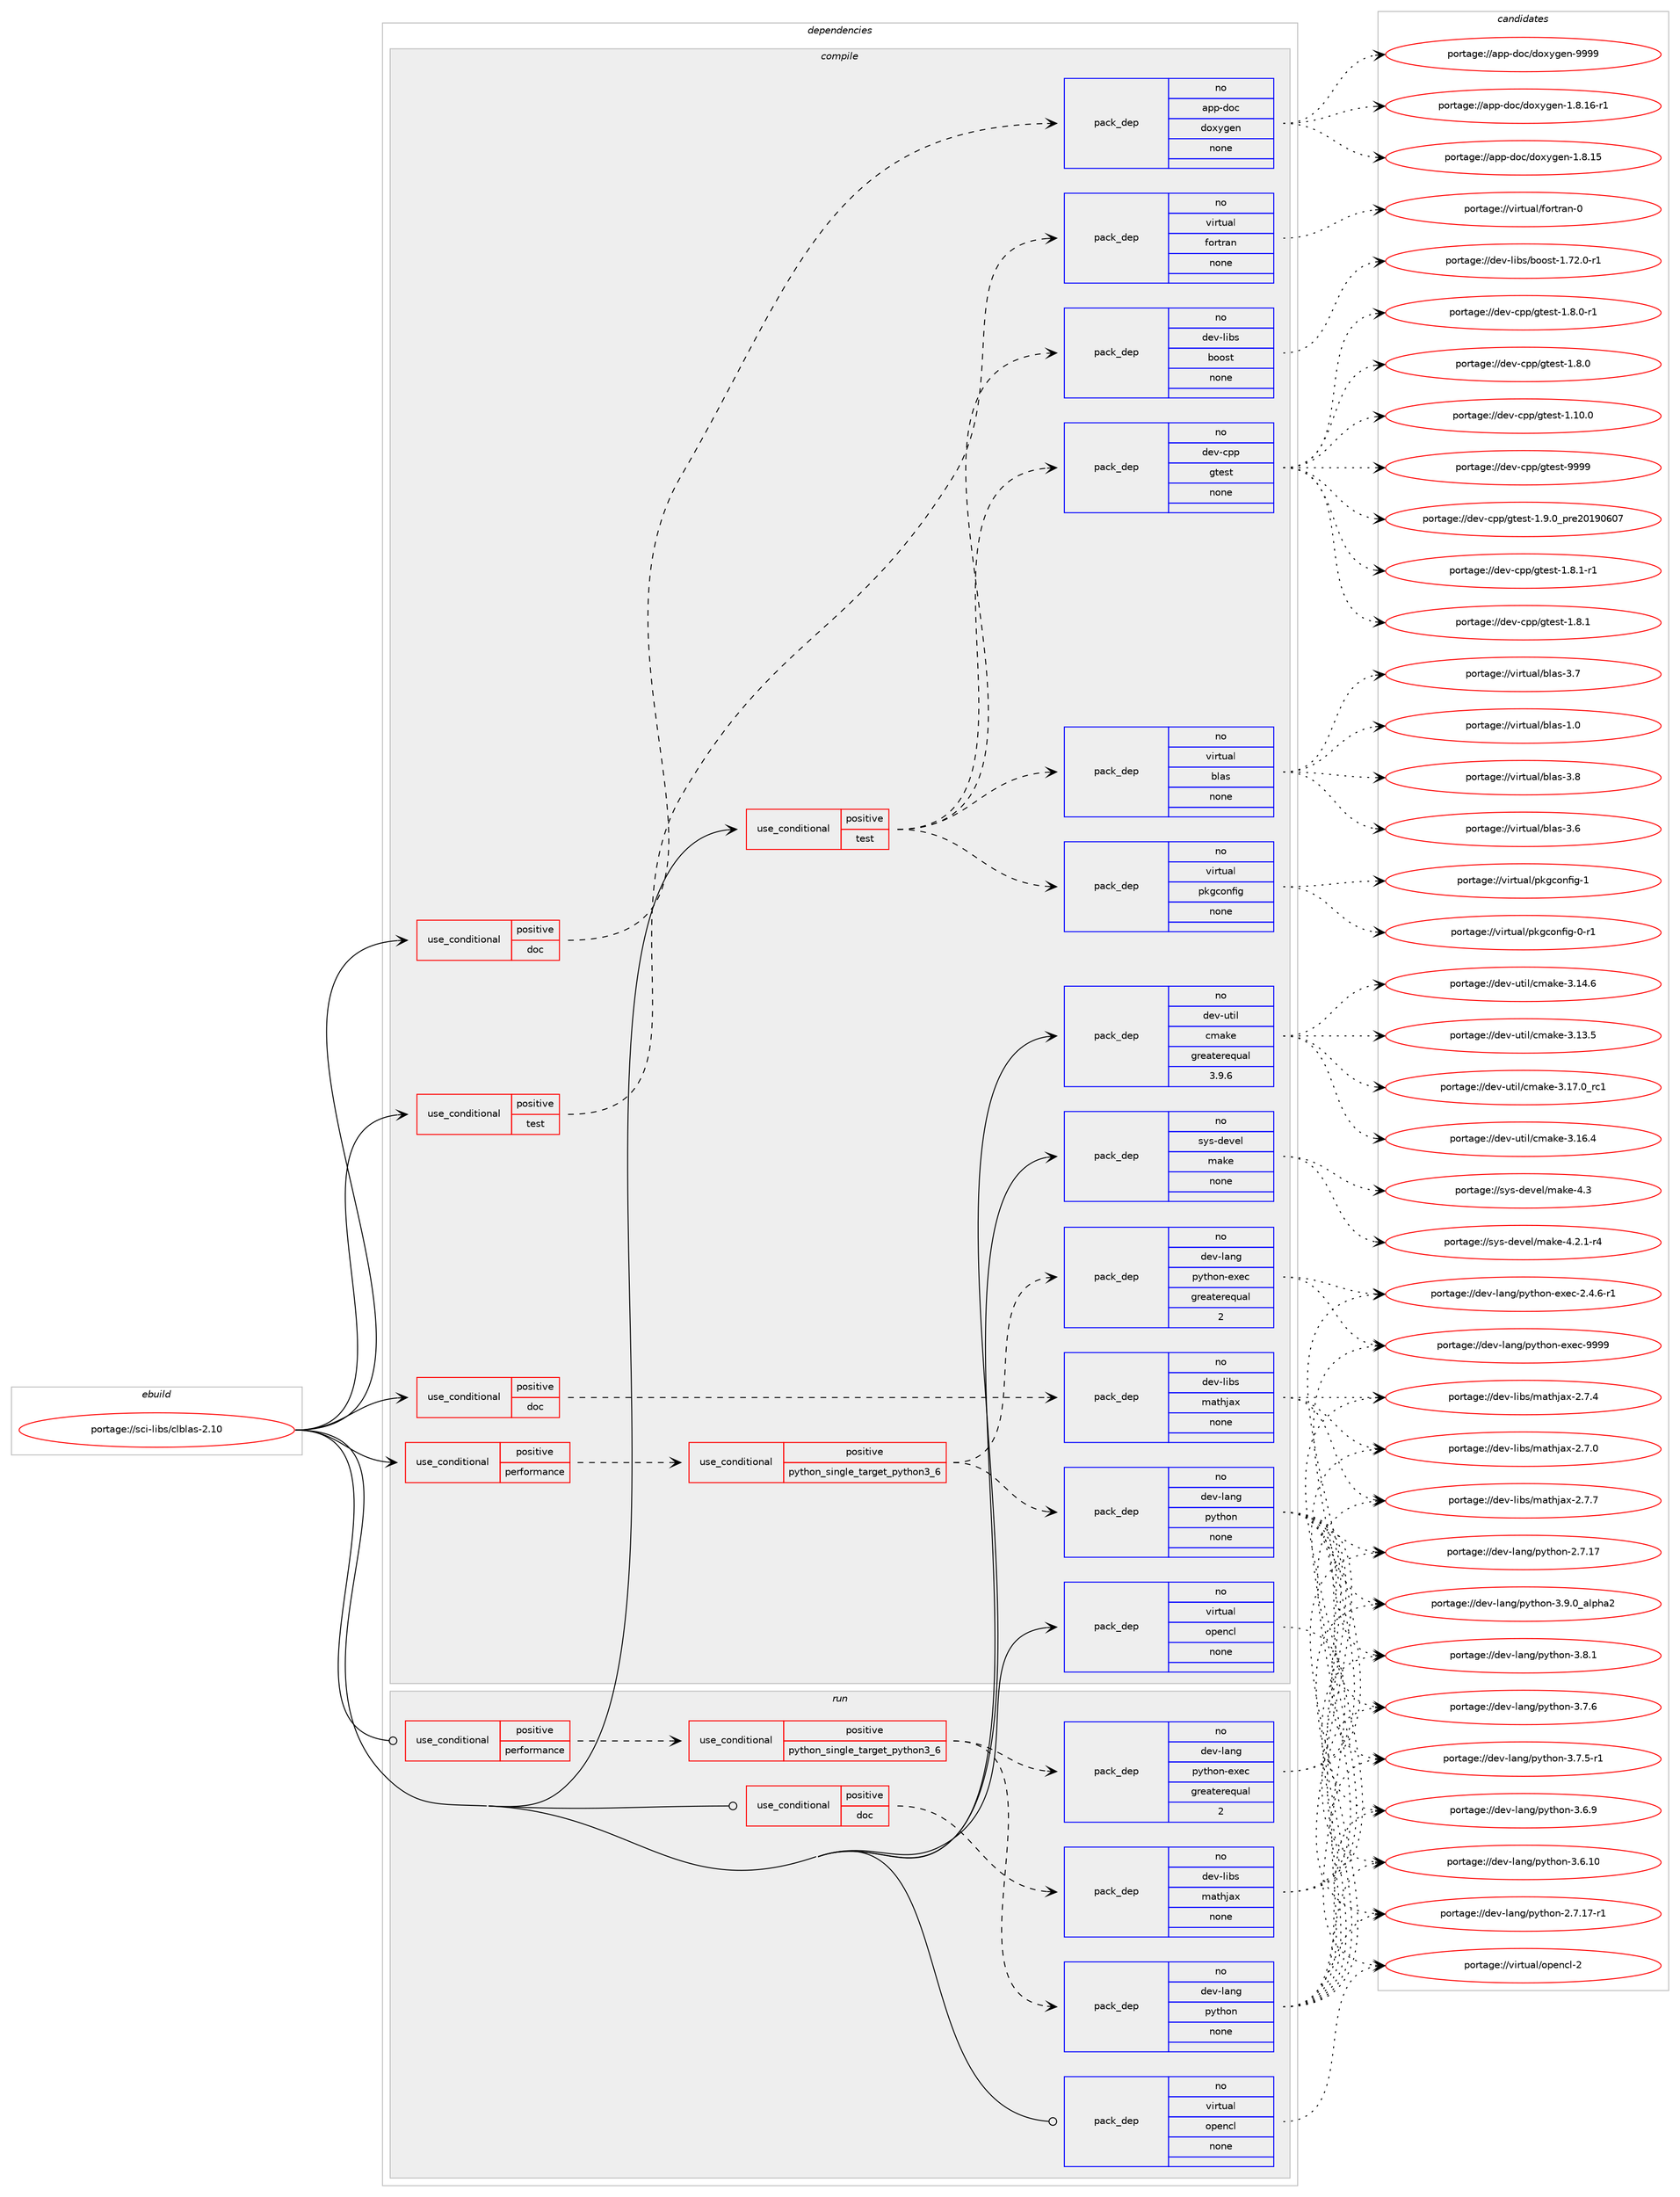 digraph prolog {

# *************
# Graph options
# *************

newrank=true;
concentrate=true;
compound=true;
graph [rankdir=LR,fontname=Helvetica,fontsize=10,ranksep=1.5];#, ranksep=2.5, nodesep=0.2];
edge  [arrowhead=vee];
node  [fontname=Helvetica,fontsize=10];

# **********
# The ebuild
# **********

subgraph cluster_leftcol {
color=gray;
rank=same;
label=<<i>ebuild</i>>;
id [label="portage://sci-libs/clblas-2.10", color=red, width=4, href="../sci-libs/clblas-2.10.svg"];
}

# ****************
# The dependencies
# ****************

subgraph cluster_midcol {
color=gray;
label=<<i>dependencies</i>>;
subgraph cluster_compile {
fillcolor="#eeeeee";
style=filled;
label=<<i>compile</i>>;
subgraph cond11638 {
dependency55170 [label=<<TABLE BORDER="0" CELLBORDER="1" CELLSPACING="0" CELLPADDING="4"><TR><TD ROWSPAN="3" CELLPADDING="10">use_conditional</TD></TR><TR><TD>positive</TD></TR><TR><TD>doc</TD></TR></TABLE>>, shape=none, color=red];
subgraph pack42354 {
dependency55171 [label=<<TABLE BORDER="0" CELLBORDER="1" CELLSPACING="0" CELLPADDING="4" WIDTH="220"><TR><TD ROWSPAN="6" CELLPADDING="30">pack_dep</TD></TR><TR><TD WIDTH="110">no</TD></TR><TR><TD>app-doc</TD></TR><TR><TD>doxygen</TD></TR><TR><TD>none</TD></TR><TR><TD></TD></TR></TABLE>>, shape=none, color=blue];
}
dependency55170:e -> dependency55171:w [weight=20,style="dashed",arrowhead="vee"];
}
id:e -> dependency55170:w [weight=20,style="solid",arrowhead="vee"];
subgraph cond11639 {
dependency55172 [label=<<TABLE BORDER="0" CELLBORDER="1" CELLSPACING="0" CELLPADDING="4"><TR><TD ROWSPAN="3" CELLPADDING="10">use_conditional</TD></TR><TR><TD>positive</TD></TR><TR><TD>doc</TD></TR></TABLE>>, shape=none, color=red];
subgraph pack42355 {
dependency55173 [label=<<TABLE BORDER="0" CELLBORDER="1" CELLSPACING="0" CELLPADDING="4" WIDTH="220"><TR><TD ROWSPAN="6" CELLPADDING="30">pack_dep</TD></TR><TR><TD WIDTH="110">no</TD></TR><TR><TD>dev-libs</TD></TR><TR><TD>mathjax</TD></TR><TR><TD>none</TD></TR><TR><TD></TD></TR></TABLE>>, shape=none, color=blue];
}
dependency55172:e -> dependency55173:w [weight=20,style="dashed",arrowhead="vee"];
}
id:e -> dependency55172:w [weight=20,style="solid",arrowhead="vee"];
subgraph cond11640 {
dependency55174 [label=<<TABLE BORDER="0" CELLBORDER="1" CELLSPACING="0" CELLPADDING="4"><TR><TD ROWSPAN="3" CELLPADDING="10">use_conditional</TD></TR><TR><TD>positive</TD></TR><TR><TD>performance</TD></TR></TABLE>>, shape=none, color=red];
subgraph cond11641 {
dependency55175 [label=<<TABLE BORDER="0" CELLBORDER="1" CELLSPACING="0" CELLPADDING="4"><TR><TD ROWSPAN="3" CELLPADDING="10">use_conditional</TD></TR><TR><TD>positive</TD></TR><TR><TD>python_single_target_python3_6</TD></TR></TABLE>>, shape=none, color=red];
subgraph pack42356 {
dependency55176 [label=<<TABLE BORDER="0" CELLBORDER="1" CELLSPACING="0" CELLPADDING="4" WIDTH="220"><TR><TD ROWSPAN="6" CELLPADDING="30">pack_dep</TD></TR><TR><TD WIDTH="110">no</TD></TR><TR><TD>dev-lang</TD></TR><TR><TD>python</TD></TR><TR><TD>none</TD></TR><TR><TD></TD></TR></TABLE>>, shape=none, color=blue];
}
dependency55175:e -> dependency55176:w [weight=20,style="dashed",arrowhead="vee"];
subgraph pack42357 {
dependency55177 [label=<<TABLE BORDER="0" CELLBORDER="1" CELLSPACING="0" CELLPADDING="4" WIDTH="220"><TR><TD ROWSPAN="6" CELLPADDING="30">pack_dep</TD></TR><TR><TD WIDTH="110">no</TD></TR><TR><TD>dev-lang</TD></TR><TR><TD>python-exec</TD></TR><TR><TD>greaterequal</TD></TR><TR><TD>2</TD></TR></TABLE>>, shape=none, color=blue];
}
dependency55175:e -> dependency55177:w [weight=20,style="dashed",arrowhead="vee"];
}
dependency55174:e -> dependency55175:w [weight=20,style="dashed",arrowhead="vee"];
}
id:e -> dependency55174:w [weight=20,style="solid",arrowhead="vee"];
subgraph cond11642 {
dependency55178 [label=<<TABLE BORDER="0" CELLBORDER="1" CELLSPACING="0" CELLPADDING="4"><TR><TD ROWSPAN="3" CELLPADDING="10">use_conditional</TD></TR><TR><TD>positive</TD></TR><TR><TD>test</TD></TR></TABLE>>, shape=none, color=red];
subgraph pack42358 {
dependency55179 [label=<<TABLE BORDER="0" CELLBORDER="1" CELLSPACING="0" CELLPADDING="4" WIDTH="220"><TR><TD ROWSPAN="6" CELLPADDING="30">pack_dep</TD></TR><TR><TD WIDTH="110">no</TD></TR><TR><TD>dev-cpp</TD></TR><TR><TD>gtest</TD></TR><TR><TD>none</TD></TR><TR><TD></TD></TR></TABLE>>, shape=none, color=blue];
}
dependency55178:e -> dependency55179:w [weight=20,style="dashed",arrowhead="vee"];
subgraph pack42359 {
dependency55180 [label=<<TABLE BORDER="0" CELLBORDER="1" CELLSPACING="0" CELLPADDING="4" WIDTH="220"><TR><TD ROWSPAN="6" CELLPADDING="30">pack_dep</TD></TR><TR><TD WIDTH="110">no</TD></TR><TR><TD>dev-libs</TD></TR><TR><TD>boost</TD></TR><TR><TD>none</TD></TR><TR><TD></TD></TR></TABLE>>, shape=none, color=blue];
}
dependency55178:e -> dependency55180:w [weight=20,style="dashed",arrowhead="vee"];
subgraph pack42360 {
dependency55181 [label=<<TABLE BORDER="0" CELLBORDER="1" CELLSPACING="0" CELLPADDING="4" WIDTH="220"><TR><TD ROWSPAN="6" CELLPADDING="30">pack_dep</TD></TR><TR><TD WIDTH="110">no</TD></TR><TR><TD>virtual</TD></TR><TR><TD>pkgconfig</TD></TR><TR><TD>none</TD></TR><TR><TD></TD></TR></TABLE>>, shape=none, color=blue];
}
dependency55178:e -> dependency55181:w [weight=20,style="dashed",arrowhead="vee"];
subgraph pack42361 {
dependency55182 [label=<<TABLE BORDER="0" CELLBORDER="1" CELLSPACING="0" CELLPADDING="4" WIDTH="220"><TR><TD ROWSPAN="6" CELLPADDING="30">pack_dep</TD></TR><TR><TD WIDTH="110">no</TD></TR><TR><TD>virtual</TD></TR><TR><TD>blas</TD></TR><TR><TD>none</TD></TR><TR><TD></TD></TR></TABLE>>, shape=none, color=blue];
}
dependency55178:e -> dependency55182:w [weight=20,style="dashed",arrowhead="vee"];
}
id:e -> dependency55178:w [weight=20,style="solid",arrowhead="vee"];
subgraph cond11643 {
dependency55183 [label=<<TABLE BORDER="0" CELLBORDER="1" CELLSPACING="0" CELLPADDING="4"><TR><TD ROWSPAN="3" CELLPADDING="10">use_conditional</TD></TR><TR><TD>positive</TD></TR><TR><TD>test</TD></TR></TABLE>>, shape=none, color=red];
subgraph pack42362 {
dependency55184 [label=<<TABLE BORDER="0" CELLBORDER="1" CELLSPACING="0" CELLPADDING="4" WIDTH="220"><TR><TD ROWSPAN="6" CELLPADDING="30">pack_dep</TD></TR><TR><TD WIDTH="110">no</TD></TR><TR><TD>virtual</TD></TR><TR><TD>fortran</TD></TR><TR><TD>none</TD></TR><TR><TD></TD></TR></TABLE>>, shape=none, color=blue];
}
dependency55183:e -> dependency55184:w [weight=20,style="dashed",arrowhead="vee"];
}
id:e -> dependency55183:w [weight=20,style="solid",arrowhead="vee"];
subgraph pack42363 {
dependency55185 [label=<<TABLE BORDER="0" CELLBORDER="1" CELLSPACING="0" CELLPADDING="4" WIDTH="220"><TR><TD ROWSPAN="6" CELLPADDING="30">pack_dep</TD></TR><TR><TD WIDTH="110">no</TD></TR><TR><TD>dev-util</TD></TR><TR><TD>cmake</TD></TR><TR><TD>greaterequal</TD></TR><TR><TD>3.9.6</TD></TR></TABLE>>, shape=none, color=blue];
}
id:e -> dependency55185:w [weight=20,style="solid",arrowhead="vee"];
subgraph pack42364 {
dependency55186 [label=<<TABLE BORDER="0" CELLBORDER="1" CELLSPACING="0" CELLPADDING="4" WIDTH="220"><TR><TD ROWSPAN="6" CELLPADDING="30">pack_dep</TD></TR><TR><TD WIDTH="110">no</TD></TR><TR><TD>sys-devel</TD></TR><TR><TD>make</TD></TR><TR><TD>none</TD></TR><TR><TD></TD></TR></TABLE>>, shape=none, color=blue];
}
id:e -> dependency55186:w [weight=20,style="solid",arrowhead="vee"];
subgraph pack42365 {
dependency55187 [label=<<TABLE BORDER="0" CELLBORDER="1" CELLSPACING="0" CELLPADDING="4" WIDTH="220"><TR><TD ROWSPAN="6" CELLPADDING="30">pack_dep</TD></TR><TR><TD WIDTH="110">no</TD></TR><TR><TD>virtual</TD></TR><TR><TD>opencl</TD></TR><TR><TD>none</TD></TR><TR><TD></TD></TR></TABLE>>, shape=none, color=blue];
}
id:e -> dependency55187:w [weight=20,style="solid",arrowhead="vee"];
}
subgraph cluster_compileandrun {
fillcolor="#eeeeee";
style=filled;
label=<<i>compile and run</i>>;
}
subgraph cluster_run {
fillcolor="#eeeeee";
style=filled;
label=<<i>run</i>>;
subgraph cond11644 {
dependency55188 [label=<<TABLE BORDER="0" CELLBORDER="1" CELLSPACING="0" CELLPADDING="4"><TR><TD ROWSPAN="3" CELLPADDING="10">use_conditional</TD></TR><TR><TD>positive</TD></TR><TR><TD>doc</TD></TR></TABLE>>, shape=none, color=red];
subgraph pack42366 {
dependency55189 [label=<<TABLE BORDER="0" CELLBORDER="1" CELLSPACING="0" CELLPADDING="4" WIDTH="220"><TR><TD ROWSPAN="6" CELLPADDING="30">pack_dep</TD></TR><TR><TD WIDTH="110">no</TD></TR><TR><TD>dev-libs</TD></TR><TR><TD>mathjax</TD></TR><TR><TD>none</TD></TR><TR><TD></TD></TR></TABLE>>, shape=none, color=blue];
}
dependency55188:e -> dependency55189:w [weight=20,style="dashed",arrowhead="vee"];
}
id:e -> dependency55188:w [weight=20,style="solid",arrowhead="odot"];
subgraph cond11645 {
dependency55190 [label=<<TABLE BORDER="0" CELLBORDER="1" CELLSPACING="0" CELLPADDING="4"><TR><TD ROWSPAN="3" CELLPADDING="10">use_conditional</TD></TR><TR><TD>positive</TD></TR><TR><TD>performance</TD></TR></TABLE>>, shape=none, color=red];
subgraph cond11646 {
dependency55191 [label=<<TABLE BORDER="0" CELLBORDER="1" CELLSPACING="0" CELLPADDING="4"><TR><TD ROWSPAN="3" CELLPADDING="10">use_conditional</TD></TR><TR><TD>positive</TD></TR><TR><TD>python_single_target_python3_6</TD></TR></TABLE>>, shape=none, color=red];
subgraph pack42367 {
dependency55192 [label=<<TABLE BORDER="0" CELLBORDER="1" CELLSPACING="0" CELLPADDING="4" WIDTH="220"><TR><TD ROWSPAN="6" CELLPADDING="30">pack_dep</TD></TR><TR><TD WIDTH="110">no</TD></TR><TR><TD>dev-lang</TD></TR><TR><TD>python</TD></TR><TR><TD>none</TD></TR><TR><TD></TD></TR></TABLE>>, shape=none, color=blue];
}
dependency55191:e -> dependency55192:w [weight=20,style="dashed",arrowhead="vee"];
subgraph pack42368 {
dependency55193 [label=<<TABLE BORDER="0" CELLBORDER="1" CELLSPACING="0" CELLPADDING="4" WIDTH="220"><TR><TD ROWSPAN="6" CELLPADDING="30">pack_dep</TD></TR><TR><TD WIDTH="110">no</TD></TR><TR><TD>dev-lang</TD></TR><TR><TD>python-exec</TD></TR><TR><TD>greaterequal</TD></TR><TR><TD>2</TD></TR></TABLE>>, shape=none, color=blue];
}
dependency55191:e -> dependency55193:w [weight=20,style="dashed",arrowhead="vee"];
}
dependency55190:e -> dependency55191:w [weight=20,style="dashed",arrowhead="vee"];
}
id:e -> dependency55190:w [weight=20,style="solid",arrowhead="odot"];
subgraph pack42369 {
dependency55194 [label=<<TABLE BORDER="0" CELLBORDER="1" CELLSPACING="0" CELLPADDING="4" WIDTH="220"><TR><TD ROWSPAN="6" CELLPADDING="30">pack_dep</TD></TR><TR><TD WIDTH="110">no</TD></TR><TR><TD>virtual</TD></TR><TR><TD>opencl</TD></TR><TR><TD>none</TD></TR><TR><TD></TD></TR></TABLE>>, shape=none, color=blue];
}
id:e -> dependency55194:w [weight=20,style="solid",arrowhead="odot"];
}
}

# **************
# The candidates
# **************

subgraph cluster_choices {
rank=same;
color=gray;
label=<<i>candidates</i>>;

subgraph choice42354 {
color=black;
nodesep=1;
choice971121124510011199471001111201211031011104557575757 [label="portage://app-doc/doxygen-9999", color=red, width=4,href="../app-doc/doxygen-9999.svg"];
choice97112112451001119947100111120121103101110454946564649544511449 [label="portage://app-doc/doxygen-1.8.16-r1", color=red, width=4,href="../app-doc/doxygen-1.8.16-r1.svg"];
choice9711211245100111994710011112012110310111045494656464953 [label="portage://app-doc/doxygen-1.8.15", color=red, width=4,href="../app-doc/doxygen-1.8.15.svg"];
dependency55171:e -> choice971121124510011199471001111201211031011104557575757:w [style=dotted,weight="100"];
dependency55171:e -> choice97112112451001119947100111120121103101110454946564649544511449:w [style=dotted,weight="100"];
dependency55171:e -> choice9711211245100111994710011112012110310111045494656464953:w [style=dotted,weight="100"];
}
subgraph choice42355 {
color=black;
nodesep=1;
choice1001011184510810598115471099711610410697120455046554655 [label="portage://dev-libs/mathjax-2.7.7", color=red, width=4,href="../dev-libs/mathjax-2.7.7.svg"];
choice1001011184510810598115471099711610410697120455046554652 [label="portage://dev-libs/mathjax-2.7.4", color=red, width=4,href="../dev-libs/mathjax-2.7.4.svg"];
choice1001011184510810598115471099711610410697120455046554648 [label="portage://dev-libs/mathjax-2.7.0", color=red, width=4,href="../dev-libs/mathjax-2.7.0.svg"];
dependency55173:e -> choice1001011184510810598115471099711610410697120455046554655:w [style=dotted,weight="100"];
dependency55173:e -> choice1001011184510810598115471099711610410697120455046554652:w [style=dotted,weight="100"];
dependency55173:e -> choice1001011184510810598115471099711610410697120455046554648:w [style=dotted,weight="100"];
}
subgraph choice42356 {
color=black;
nodesep=1;
choice10010111845108971101034711212111610411111045514657464895971081121049750 [label="portage://dev-lang/python-3.9.0_alpha2", color=red, width=4,href="../dev-lang/python-3.9.0_alpha2.svg"];
choice100101118451089711010347112121116104111110455146564649 [label="portage://dev-lang/python-3.8.1", color=red, width=4,href="../dev-lang/python-3.8.1.svg"];
choice100101118451089711010347112121116104111110455146554654 [label="portage://dev-lang/python-3.7.6", color=red, width=4,href="../dev-lang/python-3.7.6.svg"];
choice1001011184510897110103471121211161041111104551465546534511449 [label="portage://dev-lang/python-3.7.5-r1", color=red, width=4,href="../dev-lang/python-3.7.5-r1.svg"];
choice100101118451089711010347112121116104111110455146544657 [label="portage://dev-lang/python-3.6.9", color=red, width=4,href="../dev-lang/python-3.6.9.svg"];
choice10010111845108971101034711212111610411111045514654464948 [label="portage://dev-lang/python-3.6.10", color=red, width=4,href="../dev-lang/python-3.6.10.svg"];
choice100101118451089711010347112121116104111110455046554649554511449 [label="portage://dev-lang/python-2.7.17-r1", color=red, width=4,href="../dev-lang/python-2.7.17-r1.svg"];
choice10010111845108971101034711212111610411111045504655464955 [label="portage://dev-lang/python-2.7.17", color=red, width=4,href="../dev-lang/python-2.7.17.svg"];
dependency55176:e -> choice10010111845108971101034711212111610411111045514657464895971081121049750:w [style=dotted,weight="100"];
dependency55176:e -> choice100101118451089711010347112121116104111110455146564649:w [style=dotted,weight="100"];
dependency55176:e -> choice100101118451089711010347112121116104111110455146554654:w [style=dotted,weight="100"];
dependency55176:e -> choice1001011184510897110103471121211161041111104551465546534511449:w [style=dotted,weight="100"];
dependency55176:e -> choice100101118451089711010347112121116104111110455146544657:w [style=dotted,weight="100"];
dependency55176:e -> choice10010111845108971101034711212111610411111045514654464948:w [style=dotted,weight="100"];
dependency55176:e -> choice100101118451089711010347112121116104111110455046554649554511449:w [style=dotted,weight="100"];
dependency55176:e -> choice10010111845108971101034711212111610411111045504655464955:w [style=dotted,weight="100"];
}
subgraph choice42357 {
color=black;
nodesep=1;
choice10010111845108971101034711212111610411111045101120101994557575757 [label="portage://dev-lang/python-exec-9999", color=red, width=4,href="../dev-lang/python-exec-9999.svg"];
choice10010111845108971101034711212111610411111045101120101994550465246544511449 [label="portage://dev-lang/python-exec-2.4.6-r1", color=red, width=4,href="../dev-lang/python-exec-2.4.6-r1.svg"];
dependency55177:e -> choice10010111845108971101034711212111610411111045101120101994557575757:w [style=dotted,weight="100"];
dependency55177:e -> choice10010111845108971101034711212111610411111045101120101994550465246544511449:w [style=dotted,weight="100"];
}
subgraph choice42358 {
color=black;
nodesep=1;
choice1001011184599112112471031161011151164557575757 [label="portage://dev-cpp/gtest-9999", color=red, width=4,href="../dev-cpp/gtest-9999.svg"];
choice100101118459911211247103116101115116454946574648951121141015048495748544855 [label="portage://dev-cpp/gtest-1.9.0_pre20190607", color=red, width=4,href="../dev-cpp/gtest-1.9.0_pre20190607.svg"];
choice1001011184599112112471031161011151164549465646494511449 [label="portage://dev-cpp/gtest-1.8.1-r1", color=red, width=4,href="../dev-cpp/gtest-1.8.1-r1.svg"];
choice100101118459911211247103116101115116454946564649 [label="portage://dev-cpp/gtest-1.8.1", color=red, width=4,href="../dev-cpp/gtest-1.8.1.svg"];
choice1001011184599112112471031161011151164549465646484511449 [label="portage://dev-cpp/gtest-1.8.0-r1", color=red, width=4,href="../dev-cpp/gtest-1.8.0-r1.svg"];
choice100101118459911211247103116101115116454946564648 [label="portage://dev-cpp/gtest-1.8.0", color=red, width=4,href="../dev-cpp/gtest-1.8.0.svg"];
choice10010111845991121124710311610111511645494649484648 [label="portage://dev-cpp/gtest-1.10.0", color=red, width=4,href="../dev-cpp/gtest-1.10.0.svg"];
dependency55179:e -> choice1001011184599112112471031161011151164557575757:w [style=dotted,weight="100"];
dependency55179:e -> choice100101118459911211247103116101115116454946574648951121141015048495748544855:w [style=dotted,weight="100"];
dependency55179:e -> choice1001011184599112112471031161011151164549465646494511449:w [style=dotted,weight="100"];
dependency55179:e -> choice100101118459911211247103116101115116454946564649:w [style=dotted,weight="100"];
dependency55179:e -> choice1001011184599112112471031161011151164549465646484511449:w [style=dotted,weight="100"];
dependency55179:e -> choice100101118459911211247103116101115116454946564648:w [style=dotted,weight="100"];
dependency55179:e -> choice10010111845991121124710311610111511645494649484648:w [style=dotted,weight="100"];
}
subgraph choice42359 {
color=black;
nodesep=1;
choice10010111845108105981154798111111115116454946555046484511449 [label="portage://dev-libs/boost-1.72.0-r1", color=red, width=4,href="../dev-libs/boost-1.72.0-r1.svg"];
dependency55180:e -> choice10010111845108105981154798111111115116454946555046484511449:w [style=dotted,weight="100"];
}
subgraph choice42360 {
color=black;
nodesep=1;
choice1181051141161179710847112107103991111101021051034549 [label="portage://virtual/pkgconfig-1", color=red, width=4,href="../virtual/pkgconfig-1.svg"];
choice11810511411611797108471121071039911111010210510345484511449 [label="portage://virtual/pkgconfig-0-r1", color=red, width=4,href="../virtual/pkgconfig-0-r1.svg"];
dependency55181:e -> choice1181051141161179710847112107103991111101021051034549:w [style=dotted,weight="100"];
dependency55181:e -> choice11810511411611797108471121071039911111010210510345484511449:w [style=dotted,weight="100"];
}
subgraph choice42361 {
color=black;
nodesep=1;
choice1181051141161179710847981089711545514656 [label="portage://virtual/blas-3.8", color=red, width=4,href="../virtual/blas-3.8.svg"];
choice1181051141161179710847981089711545514655 [label="portage://virtual/blas-3.7", color=red, width=4,href="../virtual/blas-3.7.svg"];
choice1181051141161179710847981089711545514654 [label="portage://virtual/blas-3.6", color=red, width=4,href="../virtual/blas-3.6.svg"];
choice1181051141161179710847981089711545494648 [label="portage://virtual/blas-1.0", color=red, width=4,href="../virtual/blas-1.0.svg"];
dependency55182:e -> choice1181051141161179710847981089711545514656:w [style=dotted,weight="100"];
dependency55182:e -> choice1181051141161179710847981089711545514655:w [style=dotted,weight="100"];
dependency55182:e -> choice1181051141161179710847981089711545514654:w [style=dotted,weight="100"];
dependency55182:e -> choice1181051141161179710847981089711545494648:w [style=dotted,weight="100"];
}
subgraph choice42362 {
color=black;
nodesep=1;
choice1181051141161179710847102111114116114971104548 [label="portage://virtual/fortran-0", color=red, width=4,href="../virtual/fortran-0.svg"];
dependency55184:e -> choice1181051141161179710847102111114116114971104548:w [style=dotted,weight="100"];
}
subgraph choice42363 {
color=black;
nodesep=1;
choice1001011184511711610510847991099710710145514649554648951149949 [label="portage://dev-util/cmake-3.17.0_rc1", color=red, width=4,href="../dev-util/cmake-3.17.0_rc1.svg"];
choice1001011184511711610510847991099710710145514649544652 [label="portage://dev-util/cmake-3.16.4", color=red, width=4,href="../dev-util/cmake-3.16.4.svg"];
choice1001011184511711610510847991099710710145514649524654 [label="portage://dev-util/cmake-3.14.6", color=red, width=4,href="../dev-util/cmake-3.14.6.svg"];
choice1001011184511711610510847991099710710145514649514653 [label="portage://dev-util/cmake-3.13.5", color=red, width=4,href="../dev-util/cmake-3.13.5.svg"];
dependency55185:e -> choice1001011184511711610510847991099710710145514649554648951149949:w [style=dotted,weight="100"];
dependency55185:e -> choice1001011184511711610510847991099710710145514649544652:w [style=dotted,weight="100"];
dependency55185:e -> choice1001011184511711610510847991099710710145514649524654:w [style=dotted,weight="100"];
dependency55185:e -> choice1001011184511711610510847991099710710145514649514653:w [style=dotted,weight="100"];
}
subgraph choice42364 {
color=black;
nodesep=1;
choice11512111545100101118101108471099710710145524651 [label="portage://sys-devel/make-4.3", color=red, width=4,href="../sys-devel/make-4.3.svg"];
choice1151211154510010111810110847109971071014552465046494511452 [label="portage://sys-devel/make-4.2.1-r4", color=red, width=4,href="../sys-devel/make-4.2.1-r4.svg"];
dependency55186:e -> choice11512111545100101118101108471099710710145524651:w [style=dotted,weight="100"];
dependency55186:e -> choice1151211154510010111810110847109971071014552465046494511452:w [style=dotted,weight="100"];
}
subgraph choice42365 {
color=black;
nodesep=1;
choice1181051141161179710847111112101110991084550 [label="portage://virtual/opencl-2", color=red, width=4,href="../virtual/opencl-2.svg"];
dependency55187:e -> choice1181051141161179710847111112101110991084550:w [style=dotted,weight="100"];
}
subgraph choice42366 {
color=black;
nodesep=1;
choice1001011184510810598115471099711610410697120455046554655 [label="portage://dev-libs/mathjax-2.7.7", color=red, width=4,href="../dev-libs/mathjax-2.7.7.svg"];
choice1001011184510810598115471099711610410697120455046554652 [label="portage://dev-libs/mathjax-2.7.4", color=red, width=4,href="../dev-libs/mathjax-2.7.4.svg"];
choice1001011184510810598115471099711610410697120455046554648 [label="portage://dev-libs/mathjax-2.7.0", color=red, width=4,href="../dev-libs/mathjax-2.7.0.svg"];
dependency55189:e -> choice1001011184510810598115471099711610410697120455046554655:w [style=dotted,weight="100"];
dependency55189:e -> choice1001011184510810598115471099711610410697120455046554652:w [style=dotted,weight="100"];
dependency55189:e -> choice1001011184510810598115471099711610410697120455046554648:w [style=dotted,weight="100"];
}
subgraph choice42367 {
color=black;
nodesep=1;
choice10010111845108971101034711212111610411111045514657464895971081121049750 [label="portage://dev-lang/python-3.9.0_alpha2", color=red, width=4,href="../dev-lang/python-3.9.0_alpha2.svg"];
choice100101118451089711010347112121116104111110455146564649 [label="portage://dev-lang/python-3.8.1", color=red, width=4,href="../dev-lang/python-3.8.1.svg"];
choice100101118451089711010347112121116104111110455146554654 [label="portage://dev-lang/python-3.7.6", color=red, width=4,href="../dev-lang/python-3.7.6.svg"];
choice1001011184510897110103471121211161041111104551465546534511449 [label="portage://dev-lang/python-3.7.5-r1", color=red, width=4,href="../dev-lang/python-3.7.5-r1.svg"];
choice100101118451089711010347112121116104111110455146544657 [label="portage://dev-lang/python-3.6.9", color=red, width=4,href="../dev-lang/python-3.6.9.svg"];
choice10010111845108971101034711212111610411111045514654464948 [label="portage://dev-lang/python-3.6.10", color=red, width=4,href="../dev-lang/python-3.6.10.svg"];
choice100101118451089711010347112121116104111110455046554649554511449 [label="portage://dev-lang/python-2.7.17-r1", color=red, width=4,href="../dev-lang/python-2.7.17-r1.svg"];
choice10010111845108971101034711212111610411111045504655464955 [label="portage://dev-lang/python-2.7.17", color=red, width=4,href="../dev-lang/python-2.7.17.svg"];
dependency55192:e -> choice10010111845108971101034711212111610411111045514657464895971081121049750:w [style=dotted,weight="100"];
dependency55192:e -> choice100101118451089711010347112121116104111110455146564649:w [style=dotted,weight="100"];
dependency55192:e -> choice100101118451089711010347112121116104111110455146554654:w [style=dotted,weight="100"];
dependency55192:e -> choice1001011184510897110103471121211161041111104551465546534511449:w [style=dotted,weight="100"];
dependency55192:e -> choice100101118451089711010347112121116104111110455146544657:w [style=dotted,weight="100"];
dependency55192:e -> choice10010111845108971101034711212111610411111045514654464948:w [style=dotted,weight="100"];
dependency55192:e -> choice100101118451089711010347112121116104111110455046554649554511449:w [style=dotted,weight="100"];
dependency55192:e -> choice10010111845108971101034711212111610411111045504655464955:w [style=dotted,weight="100"];
}
subgraph choice42368 {
color=black;
nodesep=1;
choice10010111845108971101034711212111610411111045101120101994557575757 [label="portage://dev-lang/python-exec-9999", color=red, width=4,href="../dev-lang/python-exec-9999.svg"];
choice10010111845108971101034711212111610411111045101120101994550465246544511449 [label="portage://dev-lang/python-exec-2.4.6-r1", color=red, width=4,href="../dev-lang/python-exec-2.4.6-r1.svg"];
dependency55193:e -> choice10010111845108971101034711212111610411111045101120101994557575757:w [style=dotted,weight="100"];
dependency55193:e -> choice10010111845108971101034711212111610411111045101120101994550465246544511449:w [style=dotted,weight="100"];
}
subgraph choice42369 {
color=black;
nodesep=1;
choice1181051141161179710847111112101110991084550 [label="portage://virtual/opencl-2", color=red, width=4,href="../virtual/opencl-2.svg"];
dependency55194:e -> choice1181051141161179710847111112101110991084550:w [style=dotted,weight="100"];
}
}

}
